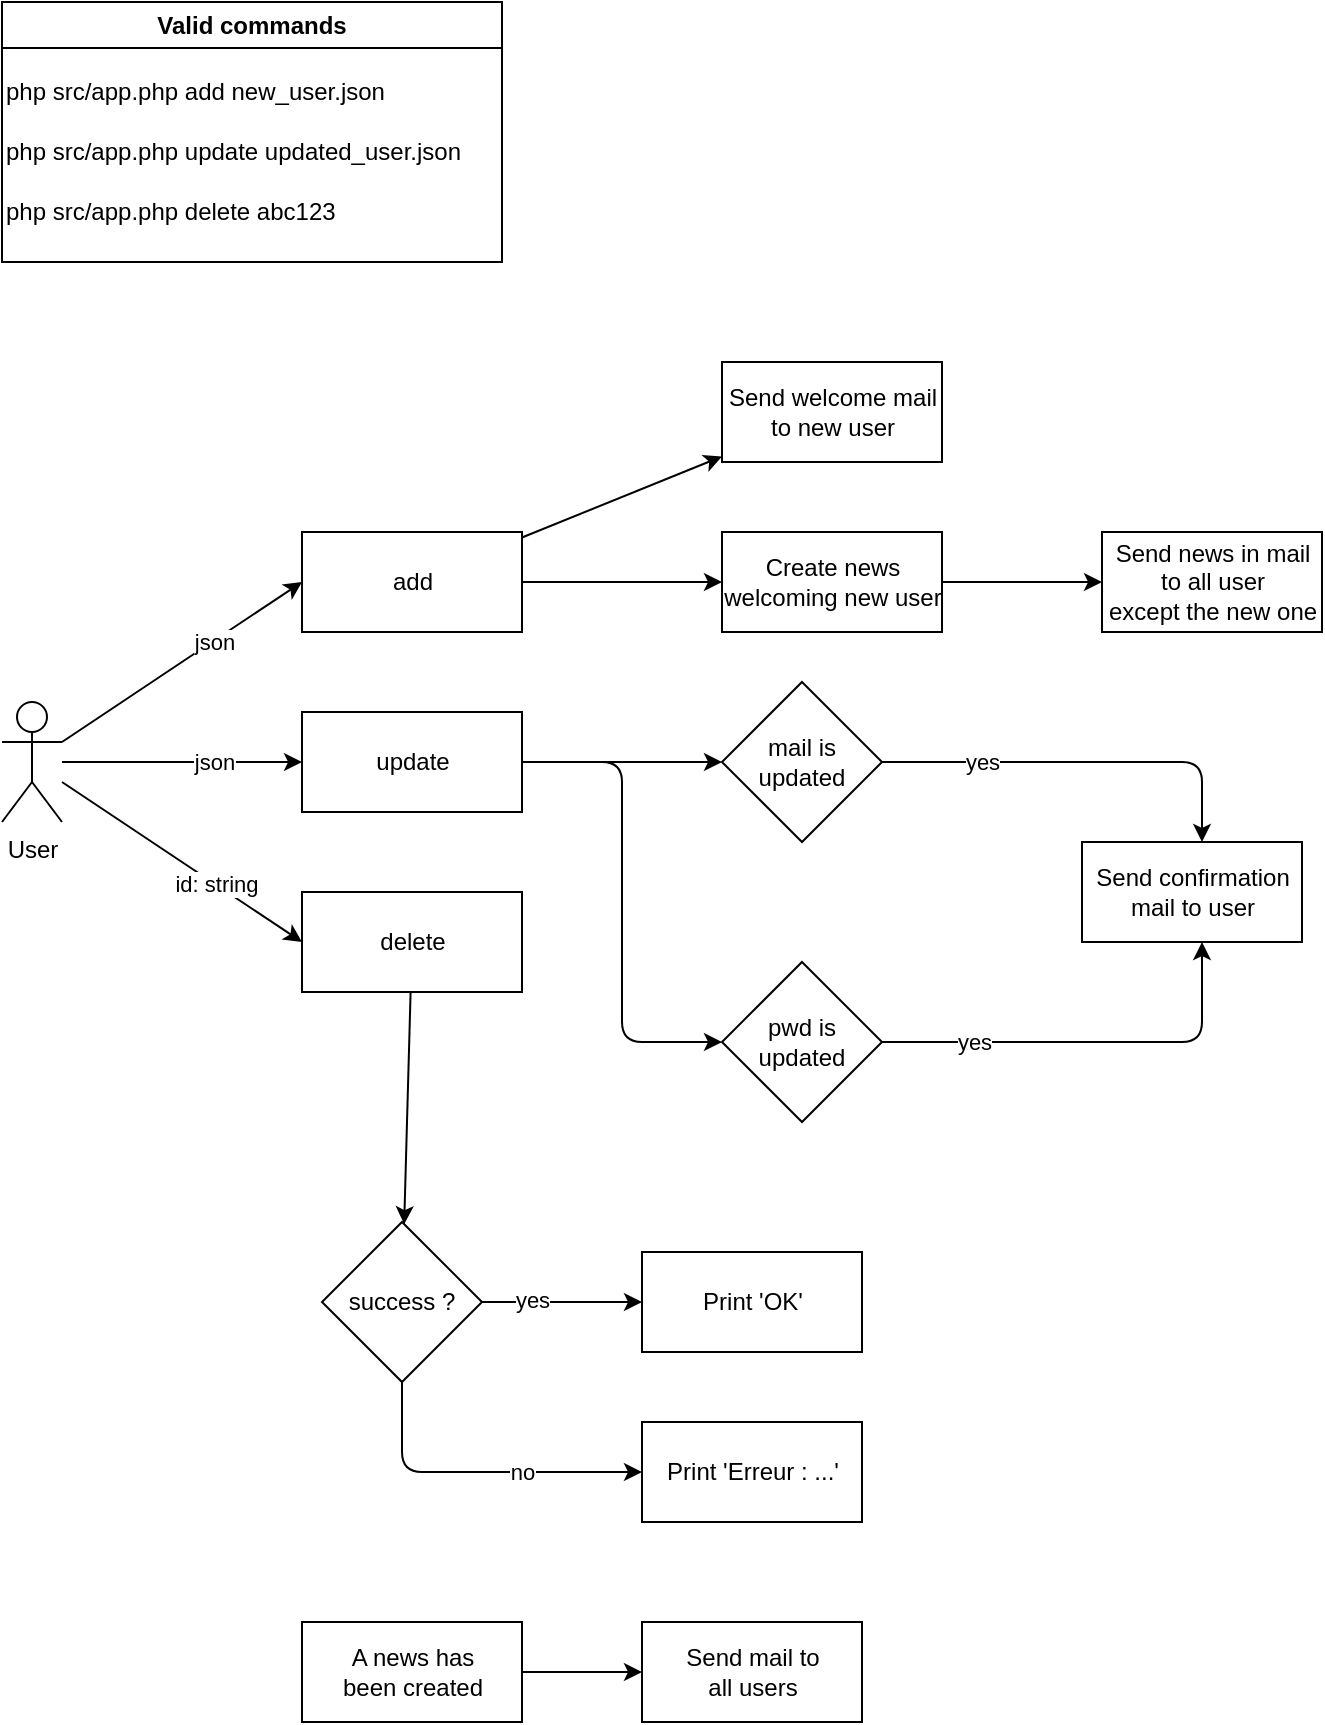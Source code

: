 <mxfile version="22.1.22" type="embed">
  <diagram id="UvcFkWX6laPh-kmnir3H" name="Page-1">
    <mxGraphModel dx="1013" dy="638" grid="1" gridSize="10" guides="1" tooltips="1" connect="1" arrows="1" fold="1" page="1" pageScale="1" pageWidth="850" pageHeight="1100" math="0" shadow="0">
      <root>
        <mxCell id="0" />
        <mxCell id="1" parent="0" />
        <mxCell id="7" style="edgeStyle=none;html=1;entryX=0;entryY=0.5;entryDx=0;entryDy=0;" parent="1" source="2" target="4" edge="1">
          <mxGeometry relative="1" as="geometry" />
        </mxCell>
        <mxCell id="10" value="json" style="edgeLabel;html=1;align=center;verticalAlign=middle;resizable=0;points=[];" parent="7" vertex="1" connectable="0">
          <mxGeometry x="0.254" relative="1" as="geometry">
            <mxPoint as="offset" />
          </mxGeometry>
        </mxCell>
        <mxCell id="8" style="edgeStyle=none;html=1;" parent="1" source="2" target="5" edge="1">
          <mxGeometry relative="1" as="geometry" />
        </mxCell>
        <mxCell id="11" value="json" style="edgeLabel;html=1;align=center;verticalAlign=middle;resizable=0;points=[];" parent="8" vertex="1" connectable="0">
          <mxGeometry x="0.255" relative="1" as="geometry">
            <mxPoint as="offset" />
          </mxGeometry>
        </mxCell>
        <mxCell id="9" style="edgeStyle=none;html=1;entryX=0;entryY=0.5;entryDx=0;entryDy=0;" parent="1" source="2" target="6" edge="1">
          <mxGeometry relative="1" as="geometry" />
        </mxCell>
        <mxCell id="12" value="id: string" style="edgeLabel;html=1;align=center;verticalAlign=middle;resizable=0;points=[];" parent="9" vertex="1" connectable="0">
          <mxGeometry x="0.274" relative="1" as="geometry">
            <mxPoint as="offset" />
          </mxGeometry>
        </mxCell>
        <mxCell id="2" value="User" style="shape=umlActor;verticalLabelPosition=bottom;verticalAlign=top;html=1;" parent="1" vertex="1">
          <mxGeometry x="40" y="520" width="30" height="60" as="geometry" />
        </mxCell>
        <mxCell id="14" style="edgeStyle=none;html=1;" parent="1" source="4" target="13" edge="1">
          <mxGeometry relative="1" as="geometry" />
        </mxCell>
        <mxCell id="16" style="edgeStyle=none;html=1;" parent="1" source="4" target="15" edge="1">
          <mxGeometry relative="1" as="geometry" />
        </mxCell>
        <mxCell id="4" value="add" style="html=1;" parent="1" vertex="1">
          <mxGeometry x="190" y="435" width="110" height="50" as="geometry" />
        </mxCell>
        <mxCell id="36" style="edgeStyle=none;html=1;" parent="1" source="5" target="34" edge="1">
          <mxGeometry relative="1" as="geometry" />
        </mxCell>
        <mxCell id="37" style="edgeStyle=orthogonalEdgeStyle;html=1;entryX=0;entryY=0.5;entryDx=0;entryDy=0;" parent="1" source="5" target="35" edge="1">
          <mxGeometry relative="1" as="geometry" />
        </mxCell>
        <mxCell id="5" value="update" style="html=1;" parent="1" vertex="1">
          <mxGeometry x="190" y="525" width="110" height="50" as="geometry" />
        </mxCell>
        <mxCell id="24" style="edgeStyle=none;html=1;" parent="1" source="6" target="23" edge="1">
          <mxGeometry relative="1" as="geometry" />
        </mxCell>
        <mxCell id="6" value="delete" style="html=1;" parent="1" vertex="1">
          <mxGeometry x="190" y="615" width="110" height="50" as="geometry" />
        </mxCell>
        <mxCell id="13" value="Send welcome mail &lt;br&gt;to new user" style="html=1;" parent="1" vertex="1">
          <mxGeometry x="400" y="350" width="110" height="50" as="geometry" />
        </mxCell>
        <mxCell id="18" style="edgeStyle=none;html=1;" parent="1" source="15" target="17" edge="1">
          <mxGeometry relative="1" as="geometry" />
        </mxCell>
        <mxCell id="15" value="Create news &lt;br&gt;welcoming new user" style="html=1;" parent="1" vertex="1">
          <mxGeometry x="400" y="435" width="110" height="50" as="geometry" />
        </mxCell>
        <mxCell id="17" value="Send news in mail&lt;br&gt;to all user&lt;br&gt;except the new one" style="html=1;" parent="1" vertex="1">
          <mxGeometry x="590" y="435" width="110" height="50" as="geometry" />
        </mxCell>
        <mxCell id="19" value="Send confirmation&lt;br&gt;mail to user" style="html=1;" parent="1" vertex="1">
          <mxGeometry x="580" y="590" width="110" height="50" as="geometry" />
        </mxCell>
        <mxCell id="27" style="edgeStyle=none;html=1;" parent="1" source="23" target="26" edge="1">
          <mxGeometry relative="1" as="geometry" />
        </mxCell>
        <mxCell id="42" value="yes" style="edgeLabel;html=1;align=center;verticalAlign=middle;resizable=0;points=[];" parent="27" vertex="1" connectable="0">
          <mxGeometry x="-0.387" y="1" relative="1" as="geometry">
            <mxPoint as="offset" />
          </mxGeometry>
        </mxCell>
        <mxCell id="29" style="edgeStyle=orthogonalEdgeStyle;html=1;" parent="1" source="23" target="28" edge="1">
          <mxGeometry relative="1" as="geometry">
            <Array as="points">
              <mxPoint x="240" y="905" />
            </Array>
          </mxGeometry>
        </mxCell>
        <mxCell id="45" value="no" style="edgeLabel;html=1;align=center;verticalAlign=middle;resizable=0;points=[];" parent="29" vertex="1" connectable="0">
          <mxGeometry x="0.05" relative="1" as="geometry">
            <mxPoint x="18" as="offset" />
          </mxGeometry>
        </mxCell>
        <mxCell id="23" value="success ?" style="rhombus;whiteSpace=wrap;html=1;" parent="1" vertex="1">
          <mxGeometry x="200" y="780" width="80" height="80" as="geometry" />
        </mxCell>
        <mxCell id="26" value="Print &#39;OK&#39;" style="html=1;" parent="1" vertex="1">
          <mxGeometry x="360" y="795" width="110" height="50" as="geometry" />
        </mxCell>
        <mxCell id="28" value="Print &#39;Erreur : ...&#39;" style="html=1;" parent="1" vertex="1">
          <mxGeometry x="360" y="880" width="110" height="50" as="geometry" />
        </mxCell>
        <mxCell id="30" value="Valid commands" style="swimlane;whiteSpace=wrap;html=1;" parent="1" vertex="1">
          <mxGeometry x="40" y="170" width="250" height="130" as="geometry" />
        </mxCell>
        <mxCell id="31" value="php src/app.php add new_user.json" style="text;html=1;align=left;verticalAlign=middle;resizable=0;points=[];autosize=1;strokeColor=none;fillColor=none;" parent="30" vertex="1">
          <mxGeometry y="30" width="210" height="30" as="geometry" />
        </mxCell>
        <mxCell id="32" value="php src/app.php update updated_user.json" style="text;html=1;align=left;verticalAlign=middle;resizable=0;points=[];autosize=1;strokeColor=none;fillColor=none;" parent="30" vertex="1">
          <mxGeometry y="60" width="250" height="30" as="geometry" />
        </mxCell>
        <mxCell id="33" value="php src/app.php delete abc123" style="text;html=1;align=left;verticalAlign=middle;resizable=0;points=[];autosize=1;strokeColor=none;fillColor=none;" parent="30" vertex="1">
          <mxGeometry y="90" width="190" height="30" as="geometry" />
        </mxCell>
        <mxCell id="38" style="edgeStyle=orthogonalEdgeStyle;html=1;" parent="1" source="34" target="19" edge="1">
          <mxGeometry relative="1" as="geometry">
            <Array as="points">
              <mxPoint x="640" y="550" />
            </Array>
          </mxGeometry>
        </mxCell>
        <mxCell id="41" value="yes" style="edgeLabel;html=1;align=center;verticalAlign=middle;resizable=0;points=[];" parent="38" vertex="1" connectable="0">
          <mxGeometry x="0.271" y="-3" relative="1" as="geometry">
            <mxPoint x="-77" y="-3" as="offset" />
          </mxGeometry>
        </mxCell>
        <mxCell id="34" value="mail is updated" style="rhombus;whiteSpace=wrap;html=1;" parent="1" vertex="1">
          <mxGeometry x="400" y="510" width="80" height="80" as="geometry" />
        </mxCell>
        <mxCell id="39" style="edgeStyle=orthogonalEdgeStyle;html=1;" parent="1" source="35" target="19" edge="1">
          <mxGeometry relative="1" as="geometry">
            <Array as="points">
              <mxPoint x="640" y="690" />
            </Array>
          </mxGeometry>
        </mxCell>
        <mxCell id="40" value="yes" style="edgeLabel;html=1;align=center;verticalAlign=middle;resizable=0;points=[];" parent="39" vertex="1" connectable="0">
          <mxGeometry x="-0.125" y="-3" relative="1" as="geometry">
            <mxPoint x="-46" y="-3" as="offset" />
          </mxGeometry>
        </mxCell>
        <mxCell id="35" value="pwd is updated" style="rhombus;whiteSpace=wrap;html=1;" parent="1" vertex="1">
          <mxGeometry x="400" y="650" width="80" height="80" as="geometry" />
        </mxCell>
        <mxCell id="52" style="edgeStyle=orthogonalEdgeStyle;html=1;" parent="1" source="50" target="51" edge="1">
          <mxGeometry relative="1" as="geometry" />
        </mxCell>
        <mxCell id="50" value="A news has &lt;br&gt;been created" style="html=1;" parent="1" vertex="1">
          <mxGeometry x="190" y="980" width="110" height="50" as="geometry" />
        </mxCell>
        <mxCell id="51" value="Send mail to &lt;br&gt;all users" style="html=1;" parent="1" vertex="1">
          <mxGeometry x="360" y="980" width="110" height="50" as="geometry" />
        </mxCell>
      </root>
    </mxGraphModel>
  </diagram>
</mxfile>
